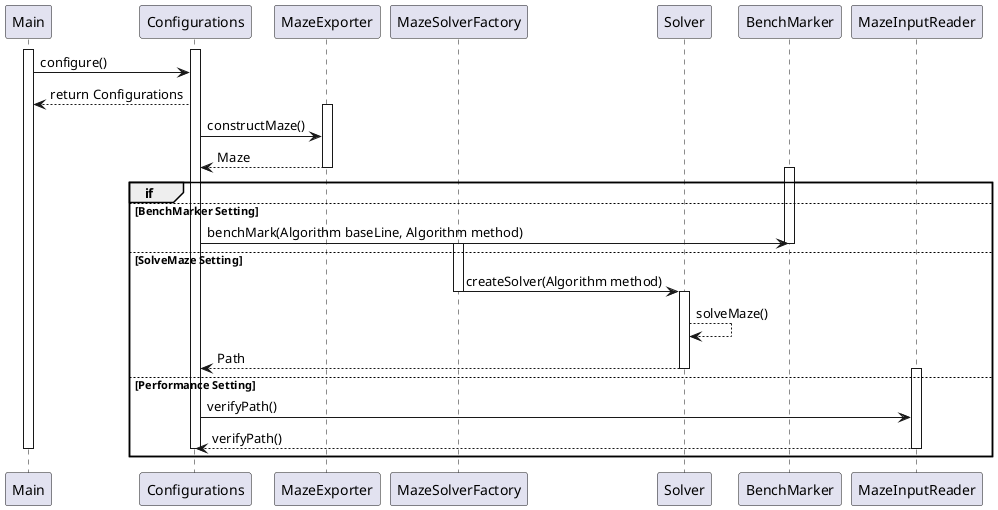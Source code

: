 @startuml

participant Main 
participant Configurations
participant MazeExporter 
participant MazeSolverFactory 
participant Solver 
participant BenchMarker
participant MazeInputReader 


activate Main 
activate Configurations

Main -> Configurations: configure()
Configurations --> Main: return Configurations


activate MazeExporter
Configurations -> MazeExporter : constructMaze()
MazeExporter --> Configurations : Maze

deactivate MazeExporter

group if 
else BenchMarker Setting
activate BenchMarker 
Configurations -> BenchMarker :benchMark(Algorithm baseLine, Algorithm method)
deactivate BenchMarker
else SolveMaze Setting
activate MazeSolverFactory
MazeSolverFactory -> Solver : createSolver(Algorithm method)
deactivate MazeSolverFactory
activate Solver
Solver --> Solver : solveMaze()
Solver --> Configurations: Path
deactivate Solver
else Performance Setting 
activate MazeInputReader
Configurations -> MazeInputReader : verifyPath()
MazeInputReader --> Configurations : verifyPath()

deactivate MazeInputReader 
deactivate Configurations

deactivate Main

end


@enduml